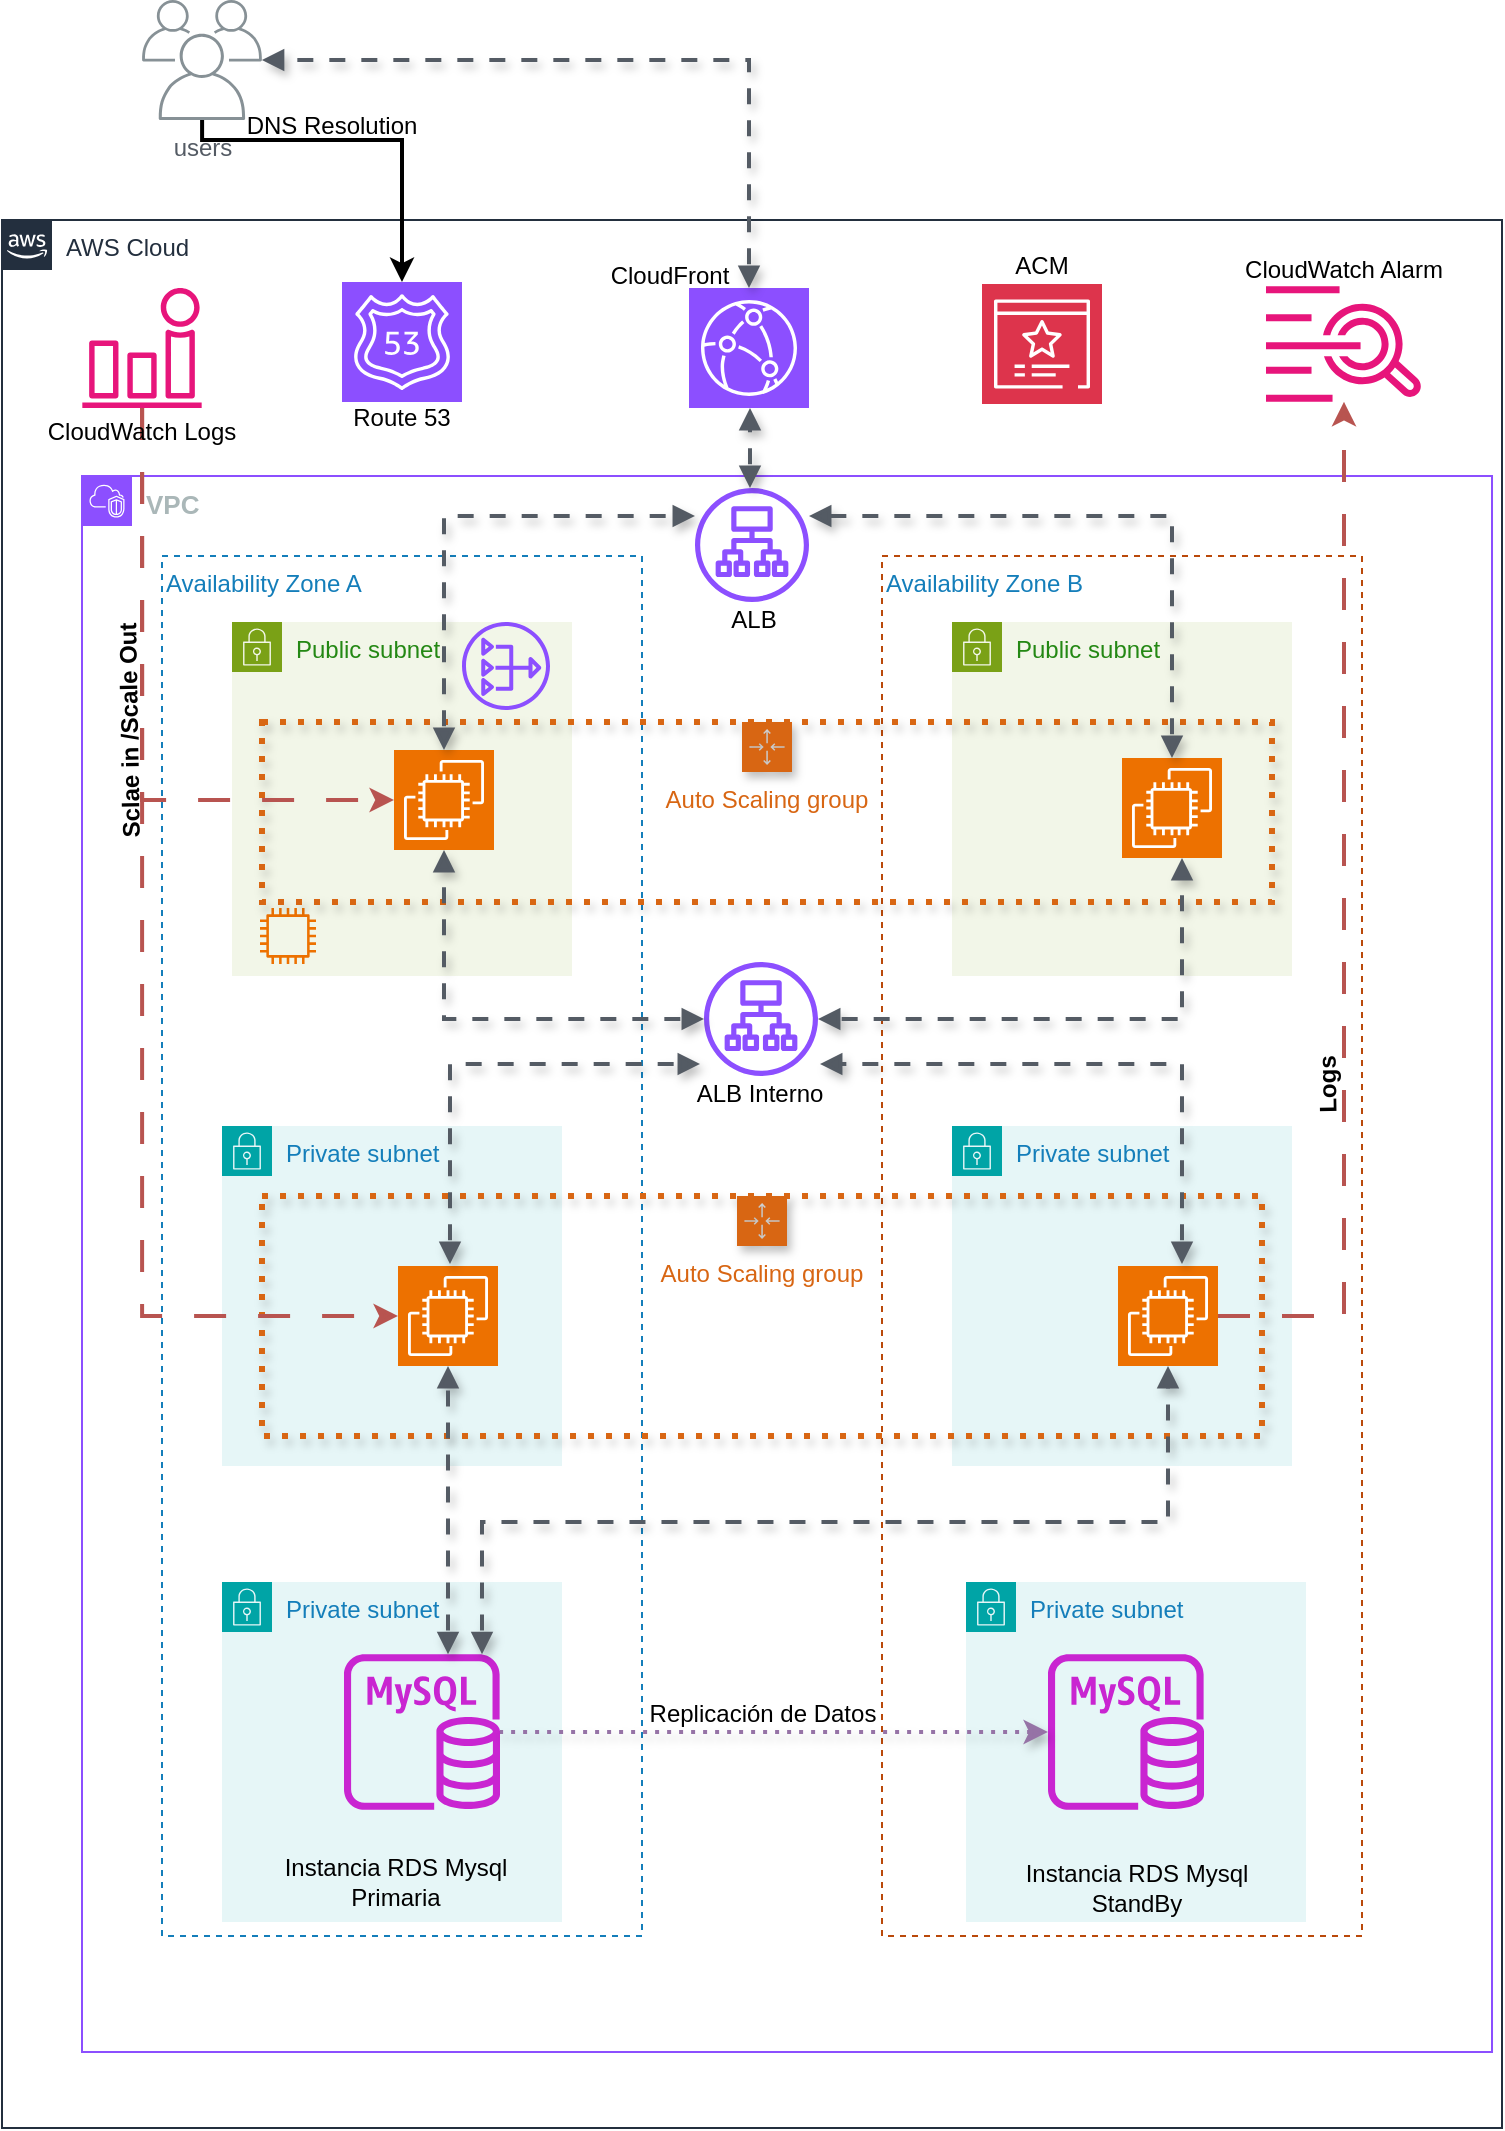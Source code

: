 <mxfile version="28.1.0">
  <diagram name="Página-1" id="0gRsIM0mswjJgPM0nrh0">
    <mxGraphModel dx="1001" dy="558" grid="0" gridSize="10" guides="1" tooltips="1" connect="1" arrows="1" fold="1" page="1" pageScale="1" pageWidth="827" pageHeight="1169" math="0" shadow="0">
      <root>
        <mxCell id="0" />
        <mxCell id="1" parent="0" />
        <mxCell id="GNDBL_RcZU-d034S2G48-1" value="AWS Cloud" style="points=[[0,0],[0.25,0],[0.5,0],[0.75,0],[1,0],[1,0.25],[1,0.5],[1,0.75],[1,1],[0.75,1],[0.5,1],[0.25,1],[0,1],[0,0.75],[0,0.5],[0,0.25]];outlineConnect=0;gradientColor=none;html=1;whiteSpace=wrap;fontSize=12;fontStyle=0;container=1;pointerEvents=0;collapsible=0;recursiveResize=0;shape=mxgraph.aws4.group;grIcon=mxgraph.aws4.group_aws_cloud_alt;strokeColor=#232F3E;fillColor=none;verticalAlign=top;align=left;spacingLeft=30;fontColor=#232F3E;dashed=0;" vertex="1" parent="1">
          <mxGeometry x="50" y="130" width="750" height="954" as="geometry" />
        </mxCell>
        <mxCell id="GNDBL_RcZU-d034S2G48-4" value="&lt;font style=&quot;font-size: 13px;&quot;&gt;&lt;b&gt;VPC&lt;/b&gt;&lt;/font&gt;" style="points=[[0,0],[0.25,0],[0.5,0],[0.75,0],[1,0],[1,0.25],[1,0.5],[1,0.75],[1,1],[0.75,1],[0.5,1],[0.25,1],[0,1],[0,0.75],[0,0.5],[0,0.25]];outlineConnect=0;gradientColor=none;html=1;whiteSpace=wrap;fontSize=12;fontStyle=0;container=1;pointerEvents=0;collapsible=0;recursiveResize=0;shape=mxgraph.aws4.group;grIcon=mxgraph.aws4.group_vpc2;strokeColor=#8C4FFF;fillColor=none;verticalAlign=top;align=left;spacingLeft=30;fontColor=#AAB7B8;dashed=0;" vertex="1" parent="GNDBL_RcZU-d034S2G48-1">
          <mxGeometry x="40" y="128" width="705.003" height="788" as="geometry" />
        </mxCell>
        <mxCell id="GNDBL_RcZU-d034S2G48-5" value="Availability Zone A" style="fillColor=none;strokeColor=#147EBA;dashed=1;verticalAlign=top;fontStyle=0;fontColor=#147EBA;whiteSpace=wrap;html=1;strokeWidth=1;align=left;" vertex="1" parent="GNDBL_RcZU-d034S2G48-4">
          <mxGeometry x="40" y="40" width="240" height="690" as="geometry" />
        </mxCell>
        <mxCell id="GNDBL_RcZU-d034S2G48-7" value="Availability Zone B" style="fillColor=none;strokeColor=#BA490A;dashed=1;verticalAlign=top;fontStyle=0;fontColor=#147EBA;whiteSpace=wrap;html=1;strokeWidth=1;align=left;" vertex="1" parent="GNDBL_RcZU-d034S2G48-4">
          <mxGeometry x="400" y="40" width="240" height="690" as="geometry" />
        </mxCell>
        <mxCell id="GNDBL_RcZU-d034S2G48-8" value="Public subnet" style="points=[[0,0],[0.25,0],[0.5,0],[0.75,0],[1,0],[1,0.25],[1,0.5],[1,0.75],[1,1],[0.75,1],[0.5,1],[0.25,1],[0,1],[0,0.75],[0,0.5],[0,0.25]];outlineConnect=0;gradientColor=none;html=1;whiteSpace=wrap;fontSize=12;fontStyle=0;container=1;pointerEvents=0;collapsible=0;recursiveResize=0;shape=mxgraph.aws4.group;grIcon=mxgraph.aws4.group_security_group;grStroke=0;strokeColor=#7AA116;fillColor=#F2F6E8;verticalAlign=top;align=left;spacingLeft=30;fontColor=#248814;dashed=0;" vertex="1" parent="GNDBL_RcZU-d034S2G48-4">
          <mxGeometry x="75" y="73" width="170" height="177" as="geometry" />
        </mxCell>
        <mxCell id="GNDBL_RcZU-d034S2G48-35" value="" style="sketch=0;points=[[0,0,0],[0.25,0,0],[0.5,0,0],[0.75,0,0],[1,0,0],[0,1,0],[0.25,1,0],[0.5,1,0],[0.75,1,0],[1,1,0],[0,0.25,0],[0,0.5,0],[0,0.75,0],[1,0.25,0],[1,0.5,0],[1,0.75,0]];outlineConnect=0;fontColor=#232F3E;fillColor=#ED7100;strokeColor=#ffffff;dashed=0;verticalLabelPosition=bottom;verticalAlign=top;align=center;html=1;fontSize=12;fontStyle=0;aspect=fixed;shape=mxgraph.aws4.resourceIcon;resIcon=mxgraph.aws4.ec2;" vertex="1" parent="GNDBL_RcZU-d034S2G48-8">
          <mxGeometry x="81" y="64" width="50" height="50" as="geometry" />
        </mxCell>
        <mxCell id="GNDBL_RcZU-d034S2G48-58" value="" style="sketch=0;outlineConnect=0;fontColor=#232F3E;gradientColor=none;fillColor=#ED7100;strokeColor=none;dashed=0;verticalLabelPosition=bottom;verticalAlign=top;align=center;html=1;fontSize=12;fontStyle=0;aspect=fixed;pointerEvents=1;shape=mxgraph.aws4.instance2;" vertex="1" parent="GNDBL_RcZU-d034S2G48-8">
          <mxGeometry x="14" y="143" width="28" height="28" as="geometry" />
        </mxCell>
        <mxCell id="GNDBL_RcZU-d034S2G48-9" value="Public subnet" style="points=[[0,0],[0.25,0],[0.5,0],[0.75,0],[1,0],[1,0.25],[1,0.5],[1,0.75],[1,1],[0.75,1],[0.5,1],[0.25,1],[0,1],[0,0.75],[0,0.5],[0,0.25]];outlineConnect=0;gradientColor=none;html=1;whiteSpace=wrap;fontSize=12;fontStyle=0;container=1;pointerEvents=0;collapsible=0;recursiveResize=0;shape=mxgraph.aws4.group;grIcon=mxgraph.aws4.group_security_group;grStroke=0;strokeColor=#7AA116;fillColor=#F2F6E8;verticalAlign=top;align=left;spacingLeft=30;fontColor=#248814;dashed=0;" vertex="1" parent="GNDBL_RcZU-d034S2G48-4">
          <mxGeometry x="435" y="73" width="170" height="177" as="geometry" />
        </mxCell>
        <mxCell id="GNDBL_RcZU-d034S2G48-36" value="" style="sketch=0;points=[[0,0,0],[0.25,0,0],[0.5,0,0],[0.75,0,0],[1,0,0],[0,1,0],[0.25,1,0],[0.5,1,0],[0.75,1,0],[1,1,0],[0,0.25,0],[0,0.5,0],[0,0.75,0],[1,0.25,0],[1,0.5,0],[1,0.75,0]];outlineConnect=0;fontColor=#232F3E;fillColor=#ED7100;strokeColor=#ffffff;dashed=0;verticalLabelPosition=bottom;verticalAlign=top;align=center;html=1;fontSize=12;fontStyle=0;aspect=fixed;shape=mxgraph.aws4.resourceIcon;resIcon=mxgraph.aws4.ec2;" vertex="1" parent="GNDBL_RcZU-d034S2G48-9">
          <mxGeometry x="85" y="68" width="50" height="50" as="geometry" />
        </mxCell>
        <mxCell id="GNDBL_RcZU-d034S2G48-59" value="Auto Scaling group" style="points=[[0,0],[0.25,0],[0.5,0],[0.75,0],[1,0],[1,0.25],[1,0.5],[1,0.75],[1,1],[0.75,1],[0.5,1],[0.25,1],[0,1],[0,0.75],[0,0.5],[0,0.25]];outlineConnect=0;gradientColor=none;html=1;whiteSpace=wrap;fontSize=12;fontStyle=0;container=1;pointerEvents=0;collapsible=0;recursiveResize=0;shape=mxgraph.aws4.groupCenter;grIcon=mxgraph.aws4.group_auto_scaling_group;grStroke=1;strokeColor=#D86613;fillColor=none;verticalAlign=top;align=center;fontColor=#D86613;dashed=1;spacingTop=25;strokeWidth=3;dashPattern=1 2;shadow=1;" vertex="1" parent="GNDBL_RcZU-d034S2G48-9">
          <mxGeometry x="-345" y="50" width="505" height="90" as="geometry" />
        </mxCell>
        <mxCell id="GNDBL_RcZU-d034S2G48-10" value="Private subnet" style="points=[[0,0],[0.25,0],[0.5,0],[0.75,0],[1,0],[1,0.25],[1,0.5],[1,0.75],[1,1],[0.75,1],[0.5,1],[0.25,1],[0,1],[0,0.75],[0,0.5],[0,0.25]];outlineConnect=0;gradientColor=none;html=1;whiteSpace=wrap;fontSize=12;fontStyle=0;container=1;pointerEvents=0;collapsible=0;recursiveResize=0;shape=mxgraph.aws4.group;grIcon=mxgraph.aws4.group_security_group;grStroke=0;strokeColor=#00A4A6;fillColor=#E6F6F7;verticalAlign=top;align=left;spacingLeft=30;fontColor=#147EBA;dashed=0;" vertex="1" parent="GNDBL_RcZU-d034S2G48-4">
          <mxGeometry x="70" y="325" width="170" height="170" as="geometry" />
        </mxCell>
        <mxCell id="GNDBL_RcZU-d034S2G48-11" value="Private subnet" style="points=[[0,0],[0.25,0],[0.5,0],[0.75,0],[1,0],[1,0.25],[1,0.5],[1,0.75],[1,1],[0.75,1],[0.5,1],[0.25,1],[0,1],[0,0.75],[0,0.5],[0,0.25]];outlineConnect=0;gradientColor=none;html=1;whiteSpace=wrap;fontSize=12;fontStyle=0;container=1;pointerEvents=0;collapsible=0;recursiveResize=0;shape=mxgraph.aws4.group;grIcon=mxgraph.aws4.group_security_group;grStroke=0;strokeColor=#00A4A6;fillColor=#E6F6F7;verticalAlign=top;align=left;spacingLeft=30;fontColor=#147EBA;dashed=0;" vertex="1" parent="GNDBL_RcZU-d034S2G48-4">
          <mxGeometry x="435" y="325" width="170" height="170" as="geometry" />
        </mxCell>
        <mxCell id="GNDBL_RcZU-d034S2G48-12" value="Private subnet" style="points=[[0,0],[0.25,0],[0.5,0],[0.75,0],[1,0],[1,0.25],[1,0.5],[1,0.75],[1,1],[0.75,1],[0.5,1],[0.25,1],[0,1],[0,0.75],[0,0.5],[0,0.25]];outlineConnect=0;gradientColor=none;html=1;whiteSpace=wrap;fontSize=12;fontStyle=0;container=1;pointerEvents=0;collapsible=0;recursiveResize=0;shape=mxgraph.aws4.group;grIcon=mxgraph.aws4.group_security_group;grStroke=0;strokeColor=#00A4A6;fillColor=#E6F6F7;verticalAlign=top;align=left;spacingLeft=30;fontColor=#147EBA;dashed=0;" vertex="1" parent="GNDBL_RcZU-d034S2G48-4">
          <mxGeometry x="70" y="553" width="170" height="170" as="geometry" />
        </mxCell>
        <mxCell id="GNDBL_RcZU-d034S2G48-15" value="" style="sketch=0;outlineConnect=0;fontColor=#232F3E;gradientColor=none;fillColor=#C925D1;strokeColor=none;dashed=0;verticalLabelPosition=bottom;verticalAlign=top;align=center;html=1;fontSize=12;fontStyle=0;aspect=fixed;pointerEvents=1;shape=mxgraph.aws4.rds_mysql_instance;" vertex="1" parent="GNDBL_RcZU-d034S2G48-12">
          <mxGeometry x="61" y="36" width="78" height="78" as="geometry" />
        </mxCell>
        <mxCell id="GNDBL_RcZU-d034S2G48-13" value="Private subnet" style="points=[[0,0],[0.25,0],[0.5,0],[0.75,0],[1,0],[1,0.25],[1,0.5],[1,0.75],[1,1],[0.75,1],[0.5,1],[0.25,1],[0,1],[0,0.75],[0,0.5],[0,0.25]];outlineConnect=0;gradientColor=none;html=1;whiteSpace=wrap;fontSize=12;fontStyle=0;container=1;pointerEvents=0;collapsible=0;recursiveResize=0;shape=mxgraph.aws4.group;grIcon=mxgraph.aws4.group_security_group;grStroke=0;strokeColor=#00A4A6;fillColor=#E6F6F7;verticalAlign=top;align=left;spacingLeft=30;fontColor=#147EBA;dashed=0;" vertex="1" parent="GNDBL_RcZU-d034S2G48-4">
          <mxGeometry x="442" y="553" width="170" height="170" as="geometry" />
        </mxCell>
        <mxCell id="GNDBL_RcZU-d034S2G48-16" value="" style="sketch=0;outlineConnect=0;fontColor=#232F3E;gradientColor=none;fillColor=#C925D1;strokeColor=none;dashed=0;verticalLabelPosition=bottom;verticalAlign=top;align=center;html=1;fontSize=12;fontStyle=0;aspect=fixed;pointerEvents=1;shape=mxgraph.aws4.rds_mysql_instance;" vertex="1" parent="GNDBL_RcZU-d034S2G48-13">
          <mxGeometry x="41" y="36" width="78" height="78" as="geometry" />
        </mxCell>
        <mxCell id="GNDBL_RcZU-d034S2G48-21" value="" style="edgeStyle=orthogonalEdgeStyle;rounded=0;orthogonalLoop=1;jettySize=auto;html=1;dashed=1;dashPattern=1 2;strokeWidth=2;flowAnimation=1;shadow=1;fillColor=#e1d5e7;strokeColor=#9673a6;" edge="1" parent="GNDBL_RcZU-d034S2G48-4" source="GNDBL_RcZU-d034S2G48-15" target="GNDBL_RcZU-d034S2G48-16">
          <mxGeometry relative="1" as="geometry">
            <mxPoint x="358" y="657" as="targetPoint" />
          </mxGeometry>
        </mxCell>
        <mxCell id="GNDBL_RcZU-d034S2G48-23" value="" style="sketch=0;outlineConnect=0;fontColor=#232F3E;gradientColor=none;fillColor=#8C4FFF;strokeColor=none;dashed=0;verticalLabelPosition=bottom;verticalAlign=top;align=center;html=1;fontSize=12;fontStyle=0;aspect=fixed;pointerEvents=1;shape=mxgraph.aws4.nat_gateway;" vertex="1" parent="GNDBL_RcZU-d034S2G48-4">
          <mxGeometry x="190" y="73" width="44" height="44" as="geometry" />
        </mxCell>
        <mxCell id="GNDBL_RcZU-d034S2G48-24" value="" style="sketch=0;outlineConnect=0;fontColor=#232F3E;gradientColor=none;fillColor=#8C4FFF;strokeColor=none;dashed=0;verticalLabelPosition=bottom;verticalAlign=top;align=center;html=1;fontSize=12;fontStyle=0;aspect=fixed;pointerEvents=1;shape=mxgraph.aws4.application_load_balancer;" vertex="1" parent="GNDBL_RcZU-d034S2G48-4">
          <mxGeometry x="306.5" y="6" width="57" height="57" as="geometry" />
        </mxCell>
        <mxCell id="GNDBL_RcZU-d034S2G48-25" value="" style="sketch=0;outlineConnect=0;fontColor=#232F3E;gradientColor=none;fillColor=#8C4FFF;strokeColor=none;dashed=0;verticalLabelPosition=bottom;verticalAlign=top;align=center;html=1;fontSize=12;fontStyle=0;aspect=fixed;pointerEvents=1;shape=mxgraph.aws4.application_load_balancer;" vertex="1" parent="GNDBL_RcZU-d034S2G48-4">
          <mxGeometry x="311" y="243" width="57" height="57" as="geometry" />
        </mxCell>
        <mxCell id="GNDBL_RcZU-d034S2G48-26" value="Instancia RDS Mysql Primaria" style="text;html=1;align=center;verticalAlign=middle;whiteSpace=wrap;rounded=0;" vertex="1" parent="GNDBL_RcZU-d034S2G48-4">
          <mxGeometry x="97" y="688" width="120" height="30" as="geometry" />
        </mxCell>
        <mxCell id="GNDBL_RcZU-d034S2G48-27" value="Instancia RDS Mysql StandBy" style="text;html=1;align=center;verticalAlign=middle;whiteSpace=wrap;rounded=0;" vertex="1" parent="GNDBL_RcZU-d034S2G48-4">
          <mxGeometry x="470" y="691" width="115" height="30" as="geometry" />
        </mxCell>
        <mxCell id="GNDBL_RcZU-d034S2G48-28" value="Replicación de Datos" style="text;html=1;align=center;verticalAlign=middle;whiteSpace=wrap;rounded=0;" vertex="1" parent="GNDBL_RcZU-d034S2G48-4">
          <mxGeometry x="278" y="603.5" width="125" height="30" as="geometry" />
        </mxCell>
        <mxCell id="GNDBL_RcZU-d034S2G48-29" value="Auto Scaling group" style="points=[[0,0],[0.25,0],[0.5,0],[0.75,0],[1,0],[1,0.25],[1,0.5],[1,0.75],[1,1],[0.75,1],[0.5,1],[0.25,1],[0,1],[0,0.75],[0,0.5],[0,0.25]];outlineConnect=0;gradientColor=none;html=1;whiteSpace=wrap;fontSize=12;fontStyle=0;container=1;pointerEvents=0;collapsible=0;recursiveResize=0;shape=mxgraph.aws4.groupCenter;grIcon=mxgraph.aws4.group_auto_scaling_group;grStroke=1;strokeColor=#D86613;fillColor=none;verticalAlign=top;align=center;fontColor=#D86613;dashed=1;spacingTop=25;strokeWidth=3;dashPattern=1 2;shadow=1;" vertex="1" parent="GNDBL_RcZU-d034S2G48-4">
          <mxGeometry x="90" y="360" width="500" height="120" as="geometry" />
        </mxCell>
        <mxCell id="GNDBL_RcZU-d034S2G48-33" value="" style="sketch=0;points=[[0,0,0],[0.25,0,0],[0.5,0,0],[0.75,0,0],[1,0,0],[0,1,0],[0.25,1,0],[0.5,1,0],[0.75,1,0],[1,1,0],[0,0.25,0],[0,0.5,0],[0,0.75,0],[1,0.25,0],[1,0.5,0],[1,0.75,0]];outlineConnect=0;fontColor=#232F3E;fillColor=#ED7100;strokeColor=#ffffff;dashed=0;verticalLabelPosition=bottom;verticalAlign=top;align=center;html=1;fontSize=12;fontStyle=0;aspect=fixed;shape=mxgraph.aws4.resourceIcon;resIcon=mxgraph.aws4.ec2;strokeWidth=1;" vertex="1" parent="GNDBL_RcZU-d034S2G48-29">
          <mxGeometry x="68" y="35" width="50" height="50" as="geometry" />
        </mxCell>
        <mxCell id="GNDBL_RcZU-d034S2G48-34" value="" style="sketch=0;points=[[0,0,0],[0.25,0,0],[0.5,0,0],[0.75,0,0],[1,0,0],[0,1,0],[0.25,1,0],[0.5,1,0],[0.75,1,0],[1,1,0],[0,0.25,0],[0,0.5,0],[0,0.75,0],[1,0.25,0],[1,0.5,0],[1,0.75,0]];outlineConnect=0;fontColor=#232F3E;fillColor=#ED7100;strokeColor=#ffffff;dashed=0;verticalLabelPosition=bottom;verticalAlign=top;align=center;html=1;fontSize=12;fontStyle=0;aspect=fixed;shape=mxgraph.aws4.resourceIcon;resIcon=mxgraph.aws4.ec2;" vertex="1" parent="GNDBL_RcZU-d034S2G48-29">
          <mxGeometry x="428" y="35" width="50" height="50" as="geometry" />
        </mxCell>
        <mxCell id="GNDBL_RcZU-d034S2G48-41" value="" style="edgeStyle=orthogonalEdgeStyle;html=1;endArrow=block;elbow=vertical;startArrow=block;startFill=1;endFill=1;strokeColor=#545B64;rounded=0;entryX=0.5;entryY=1;entryDx=0;entryDy=0;entryPerimeter=0;strokeWidth=2;flowAnimation=1;shadow=1;" edge="1" parent="GNDBL_RcZU-d034S2G48-4" source="GNDBL_RcZU-d034S2G48-15" target="GNDBL_RcZU-d034S2G48-33">
          <mxGeometry width="100" relative="1" as="geometry">
            <mxPoint x="117" y="523" as="sourcePoint" />
            <mxPoint x="217" y="523" as="targetPoint" />
            <Array as="points">
              <mxPoint x="183" y="542" />
              <mxPoint x="183" y="542" />
            </Array>
          </mxGeometry>
        </mxCell>
        <mxCell id="GNDBL_RcZU-d034S2G48-42" value="" style="edgeStyle=orthogonalEdgeStyle;html=1;endArrow=block;elbow=vertical;startArrow=block;startFill=1;endFill=1;strokeColor=#545B64;rounded=0;entryX=0.5;entryY=1;entryDx=0;entryDy=0;entryPerimeter=0;strokeWidth=2;flowAnimation=1;shadow=1;" edge="1" parent="GNDBL_RcZU-d034S2G48-4" source="GNDBL_RcZU-d034S2G48-15" target="GNDBL_RcZU-d034S2G48-34">
          <mxGeometry width="100" relative="1" as="geometry">
            <mxPoint x="334.5" y="617" as="sourcePoint" />
            <mxPoint x="334.5" y="473" as="targetPoint" />
            <Array as="points">
              <mxPoint x="200" y="523" />
              <mxPoint x="543" y="523" />
            </Array>
          </mxGeometry>
        </mxCell>
        <mxCell id="GNDBL_RcZU-d034S2G48-48" value="" style="edgeStyle=orthogonalEdgeStyle;html=1;endArrow=block;elbow=vertical;startArrow=block;startFill=1;endFill=1;strokeColor=#545B64;rounded=0;strokeWidth=2;flowAnimation=1;shadow=1;exitX=0.5;exitY=0;exitDx=0;exitDy=0;exitPerimeter=0;" edge="1" parent="GNDBL_RcZU-d034S2G48-4" source="GNDBL_RcZU-d034S2G48-35" target="GNDBL_RcZU-d034S2G48-24">
          <mxGeometry width="100" relative="1" as="geometry">
            <mxPoint x="154.5" y="137" as="sourcePoint" />
            <mxPoint x="154.5" y="-7" as="targetPoint" />
            <Array as="points">
              <mxPoint x="181" y="20" />
            </Array>
          </mxGeometry>
        </mxCell>
        <mxCell id="GNDBL_RcZU-d034S2G48-49" value="" style="edgeStyle=orthogonalEdgeStyle;html=1;endArrow=block;elbow=vertical;startArrow=block;startFill=1;endFill=1;strokeColor=#545B64;rounded=0;strokeWidth=2;flowAnimation=1;shadow=1;exitX=0.5;exitY=0;exitDx=0;exitDy=0;exitPerimeter=0;" edge="1" parent="GNDBL_RcZU-d034S2G48-4" source="GNDBL_RcZU-d034S2G48-36" target="GNDBL_RcZU-d034S2G48-24">
          <mxGeometry width="100" relative="1" as="geometry">
            <mxPoint x="509" y="132" as="sourcePoint" />
            <mxPoint x="509" y="-12" as="targetPoint" />
            <Array as="points">
              <mxPoint x="545" y="20" />
            </Array>
          </mxGeometry>
        </mxCell>
        <mxCell id="GNDBL_RcZU-d034S2G48-69" value="Sclae in /Scale Out" style="text;html=1;align=center;verticalAlign=middle;whiteSpace=wrap;rounded=0;rotation=-91;fontStyle=1" vertex="1" parent="GNDBL_RcZU-d034S2G48-4">
          <mxGeometry x="-36" y="102" width="120" height="50" as="geometry" />
        </mxCell>
        <mxCell id="GNDBL_RcZU-d034S2G48-70" value="Logs" style="text;html=1;align=center;verticalAlign=middle;whiteSpace=wrap;rounded=0;rotation=-91;fontStyle=1" vertex="1" parent="GNDBL_RcZU-d034S2G48-4">
          <mxGeometry x="563.003" y="278.997" width="120" height="50" as="geometry" />
        </mxCell>
        <mxCell id="GNDBL_RcZU-d034S2G48-71" value="ALB Interno" style="text;html=1;align=center;verticalAlign=middle;whiteSpace=wrap;rounded=0;" vertex="1" parent="GNDBL_RcZU-d034S2G48-4">
          <mxGeometry x="279" y="294" width="120" height="30" as="geometry" />
        </mxCell>
        <mxCell id="GNDBL_RcZU-d034S2G48-73" value="ALB" style="text;html=1;align=center;verticalAlign=middle;whiteSpace=wrap;rounded=0;" vertex="1" parent="GNDBL_RcZU-d034S2G48-4">
          <mxGeometry x="276" y="57" width="120" height="30" as="geometry" />
        </mxCell>
        <mxCell id="GNDBL_RcZU-d034S2G48-46" value="" style="edgeStyle=orthogonalEdgeStyle;html=1;endArrow=block;elbow=vertical;startArrow=block;startFill=1;endFill=1;strokeColor=#545B64;rounded=0;strokeWidth=2;flowAnimation=1;shadow=1;" edge="1" parent="GNDBL_RcZU-d034S2G48-4" source="GNDBL_RcZU-d034S2G48-25" target="GNDBL_RcZU-d034S2G48-36">
          <mxGeometry width="100" relative="1" as="geometry">
            <mxPoint x="507.5" y="331" as="sourcePoint" />
            <mxPoint x="550" y="202" as="targetPoint" />
            <Array as="points">
              <mxPoint x="550" y="272" />
            </Array>
          </mxGeometry>
        </mxCell>
        <mxCell id="GNDBL_RcZU-d034S2G48-45" value="" style="edgeStyle=orthogonalEdgeStyle;html=1;endArrow=block;elbow=vertical;startArrow=block;startFill=1;endFill=1;strokeColor=#545B64;rounded=0;strokeWidth=2;flowAnimation=1;shadow=1;entryX=0.5;entryY=1;entryDx=0;entryDy=0;entryPerimeter=0;" edge="1" parent="GNDBL_RcZU-d034S2G48-4" source="GNDBL_RcZU-d034S2G48-25" target="GNDBL_RcZU-d034S2G48-35">
          <mxGeometry width="100" relative="1" as="geometry">
            <mxPoint x="159.5" y="332" as="sourcePoint" />
            <mxPoint x="159.5" y="188" as="targetPoint" />
          </mxGeometry>
        </mxCell>
        <mxCell id="GNDBL_RcZU-d034S2G48-79" value="" style="edgeStyle=orthogonalEdgeStyle;html=1;endArrow=block;elbow=vertical;startArrow=block;startFill=1;endFill=1;strokeColor=#545B64;rounded=0;entryX=0.25;entryY=0;entryDx=0;entryDy=0;strokeWidth=2;flowAnimation=1;shadow=1;" edge="1" parent="GNDBL_RcZU-d034S2G48-4" target="GNDBL_RcZU-d034S2G48-71">
          <mxGeometry width="100" relative="1" as="geometry">
            <mxPoint x="184" y="394" as="sourcePoint" />
            <mxPoint x="184" y="250" as="targetPoint" />
            <Array as="points">
              <mxPoint x="184" y="294" />
            </Array>
          </mxGeometry>
        </mxCell>
        <mxCell id="GNDBL_RcZU-d034S2G48-81" value="" style="edgeStyle=orthogonalEdgeStyle;html=1;endArrow=block;elbow=vertical;startArrow=block;startFill=1;endFill=1;strokeColor=#545B64;rounded=0;entryX=0.75;entryY=0;entryDx=0;entryDy=0;strokeWidth=2;flowAnimation=1;shadow=1;" edge="1" parent="GNDBL_RcZU-d034S2G48-4" target="GNDBL_RcZU-d034S2G48-71">
          <mxGeometry width="100" relative="1" as="geometry">
            <mxPoint x="550" y="394" as="sourcePoint" />
            <mxPoint x="550" y="250" as="targetPoint" />
            <Array as="points">
              <mxPoint x="550" y="294" />
            </Array>
          </mxGeometry>
        </mxCell>
        <mxCell id="GNDBL_RcZU-d034S2G48-47" value="" style="sketch=0;points=[[0,0,0],[0.25,0,0],[0.5,0,0],[0.75,0,0],[1,0,0],[0,1,0],[0.25,1,0],[0.5,1,0],[0.75,1,0],[1,1,0],[0,0.25,0],[0,0.5,0],[0,0.75,0],[1,0.25,0],[1,0.5,0],[1,0.75,0]];outlineConnect=0;fontColor=#232F3E;fillColor=#8C4FFF;strokeColor=#ffffff;dashed=0;verticalLabelPosition=bottom;verticalAlign=top;align=center;html=1;fontSize=12;fontStyle=0;aspect=fixed;shape=mxgraph.aws4.resourceIcon;resIcon=mxgraph.aws4.cloudfront;" vertex="1" parent="GNDBL_RcZU-d034S2G48-1">
          <mxGeometry x="343.5" y="34" width="60" height="60" as="geometry" />
        </mxCell>
        <mxCell id="GNDBL_RcZU-d034S2G48-53" value="" style="sketch=0;points=[[0,0,0],[0.25,0,0],[0.5,0,0],[0.75,0,0],[1,0,0],[0,1,0],[0.25,1,0],[0.5,1,0],[0.75,1,0],[1,1,0],[0,0.25,0],[0,0.5,0],[0,0.75,0],[1,0.25,0],[1,0.5,0],[1,0.75,0]];outlineConnect=0;fontColor=#232F3E;fillColor=#8C4FFF;strokeColor=#ffffff;dashed=0;verticalLabelPosition=bottom;verticalAlign=top;align=center;html=1;fontSize=12;fontStyle=0;aspect=fixed;shape=mxgraph.aws4.resourceIcon;resIcon=mxgraph.aws4.route_53;" vertex="1" parent="GNDBL_RcZU-d034S2G48-1">
          <mxGeometry x="170" y="31" width="60" height="60" as="geometry" />
        </mxCell>
        <mxCell id="GNDBL_RcZU-d034S2G48-56" value="" style="sketch=0;points=[[0,0,0],[0.25,0,0],[0.5,0,0],[0.75,0,0],[1,0,0],[0,1,0],[0.25,1,0],[0.5,1,0],[0.75,1,0],[1,1,0],[0,0.25,0],[0,0.5,0],[0,0.75,0],[1,0.25,0],[1,0.5,0],[1,0.75,0]];outlineConnect=0;fontColor=#232F3E;fillColor=#DD344C;strokeColor=#ffffff;dashed=0;verticalLabelPosition=bottom;verticalAlign=top;align=center;html=1;fontSize=12;fontStyle=0;aspect=fixed;shape=mxgraph.aws4.resourceIcon;resIcon=mxgraph.aws4.certificate_manager_3;" vertex="1" parent="GNDBL_RcZU-d034S2G48-1">
          <mxGeometry x="490" y="32" width="60" height="60" as="geometry" />
        </mxCell>
        <mxCell id="GNDBL_RcZU-d034S2G48-57" value="" style="sketch=0;outlineConnect=0;fontColor=#232F3E;gradientColor=none;fillColor=#E7157B;strokeColor=none;dashed=0;verticalLabelPosition=bottom;verticalAlign=top;align=center;html=1;fontSize=12;fontStyle=0;aspect=fixed;pointerEvents=1;shape=mxgraph.aws4.alarm;" vertex="1" parent="GNDBL_RcZU-d034S2G48-1">
          <mxGeometry x="40" y="34" width="60" height="60" as="geometry" />
        </mxCell>
        <mxCell id="GNDBL_RcZU-d034S2G48-62" value="" style="sketch=0;outlineConnect=0;fontColor=#232F3E;gradientColor=none;fillColor=#E7157B;strokeColor=none;dashed=0;verticalLabelPosition=bottom;verticalAlign=top;align=center;html=1;fontSize=12;fontStyle=0;aspect=fixed;pointerEvents=1;shape=mxgraph.aws4.cloudwatch_logs;" vertex="1" parent="GNDBL_RcZU-d034S2G48-1">
          <mxGeometry x="632" y="33" width="78" height="58" as="geometry" />
        </mxCell>
        <mxCell id="GNDBL_RcZU-d034S2G48-63" style="edgeStyle=orthogonalEdgeStyle;rounded=0;orthogonalLoop=1;jettySize=auto;html=1;fillColor=#f8cecc;strokeColor=#b85450;dashed=1;dashPattern=8 8;strokeWidth=2;" edge="1" parent="GNDBL_RcZU-d034S2G48-1" source="GNDBL_RcZU-d034S2G48-34" target="GNDBL_RcZU-d034S2G48-62">
          <mxGeometry relative="1" as="geometry" />
        </mxCell>
        <mxCell id="GNDBL_RcZU-d034S2G48-67" style="edgeStyle=orthogonalEdgeStyle;rounded=0;orthogonalLoop=1;jettySize=auto;html=1;entryX=0;entryY=0.5;entryDx=0;entryDy=0;entryPerimeter=0;fillColor=#f8cecc;strokeColor=#b85450;dashed=1;dashPattern=8 8;strokeWidth=2;" edge="1" parent="GNDBL_RcZU-d034S2G48-1" source="GNDBL_RcZU-d034S2G48-57" target="GNDBL_RcZU-d034S2G48-35">
          <mxGeometry relative="1" as="geometry">
            <Array as="points">
              <mxPoint x="70" y="290" />
            </Array>
          </mxGeometry>
        </mxCell>
        <mxCell id="GNDBL_RcZU-d034S2G48-68" style="edgeStyle=orthogonalEdgeStyle;rounded=0;orthogonalLoop=1;jettySize=auto;html=1;entryX=0;entryY=0.5;entryDx=0;entryDy=0;entryPerimeter=0;fillColor=#f8cecc;strokeColor=#b85450;dashed=1;dashPattern=8 8;strokeWidth=2;" edge="1" parent="GNDBL_RcZU-d034S2G48-1" source="GNDBL_RcZU-d034S2G48-57" target="GNDBL_RcZU-d034S2G48-33">
          <mxGeometry relative="1" as="geometry">
            <Array as="points">
              <mxPoint x="70" y="548" />
            </Array>
          </mxGeometry>
        </mxCell>
        <mxCell id="GNDBL_RcZU-d034S2G48-74" value="CloudWatch Alarm" style="text;html=1;align=center;verticalAlign=middle;whiteSpace=wrap;rounded=0;" vertex="1" parent="GNDBL_RcZU-d034S2G48-1">
          <mxGeometry x="611" y="10" width="120" height="30" as="geometry" />
        </mxCell>
        <mxCell id="GNDBL_RcZU-d034S2G48-75" value="ACM" style="text;html=1;align=center;verticalAlign=middle;whiteSpace=wrap;rounded=0;" vertex="1" parent="GNDBL_RcZU-d034S2G48-1">
          <mxGeometry x="460" y="8" width="120" height="30" as="geometry" />
        </mxCell>
        <mxCell id="GNDBL_RcZU-d034S2G48-76" value="CloudFront" style="text;html=1;align=center;verticalAlign=middle;whiteSpace=wrap;rounded=0;" vertex="1" parent="GNDBL_RcZU-d034S2G48-1">
          <mxGeometry x="274" y="13" width="120" height="30" as="geometry" />
        </mxCell>
        <mxCell id="GNDBL_RcZU-d034S2G48-77" value="Route 53" style="text;html=1;align=center;verticalAlign=middle;whiteSpace=wrap;rounded=0;" vertex="1" parent="GNDBL_RcZU-d034S2G48-1">
          <mxGeometry x="140" y="84" width="120" height="30" as="geometry" />
        </mxCell>
        <mxCell id="GNDBL_RcZU-d034S2G48-78" value="CloudWatch Logs" style="text;html=1;align=center;verticalAlign=middle;whiteSpace=wrap;rounded=0;" vertex="1" parent="GNDBL_RcZU-d034S2G48-1">
          <mxGeometry x="10" y="91" width="120" height="30" as="geometry" />
        </mxCell>
        <mxCell id="GNDBL_RcZU-d034S2G48-55" style="edgeStyle=orthogonalEdgeStyle;rounded=0;orthogonalLoop=1;jettySize=auto;html=1;strokeWidth=2;" edge="1" parent="1" source="GNDBL_RcZU-d034S2G48-22" target="GNDBL_RcZU-d034S2G48-53">
          <mxGeometry relative="1" as="geometry">
            <Array as="points">
              <mxPoint x="150" y="90" />
              <mxPoint x="250" y="90" />
            </Array>
          </mxGeometry>
        </mxCell>
        <mxCell id="GNDBL_RcZU-d034S2G48-22" value="users" style="sketch=0;outlineConnect=0;gradientColor=none;fontColor=#545B64;strokeColor=none;fillColor=#879196;dashed=0;verticalLabelPosition=bottom;verticalAlign=top;align=center;html=1;fontSize=12;fontStyle=0;aspect=fixed;shape=mxgraph.aws4.illustration_users;pointerEvents=1" vertex="1" parent="1">
          <mxGeometry x="120" y="20" width="60" height="60" as="geometry" />
        </mxCell>
        <mxCell id="GNDBL_RcZU-d034S2G48-52" value="" style="edgeStyle=orthogonalEdgeStyle;html=1;endArrow=block;elbow=vertical;startArrow=block;startFill=1;endFill=1;strokeColor=#545B64;rounded=0;strokeWidth=2;flowAnimation=1;shadow=1;" edge="1" parent="1">
          <mxGeometry width="100" relative="1" as="geometry">
            <mxPoint x="424" y="264" as="sourcePoint" />
            <mxPoint x="424" y="224" as="targetPoint" />
          </mxGeometry>
        </mxCell>
        <mxCell id="GNDBL_RcZU-d034S2G48-54" value="" style="edgeStyle=orthogonalEdgeStyle;html=1;endArrow=block;elbow=vertical;startArrow=block;startFill=1;endFill=1;strokeColor=#545B64;rounded=0;strokeWidth=2;flowAnimation=1;shadow=1;exitX=0.5;exitY=0;exitDx=0;exitDy=0;exitPerimeter=0;" edge="1" parent="1" source="GNDBL_RcZU-d034S2G48-47" target="GNDBL_RcZU-d034S2G48-22">
          <mxGeometry width="100" relative="1" as="geometry">
            <mxPoint x="200" y="174" as="sourcePoint" />
            <mxPoint x="240" y="50" as="targetPoint" />
            <Array as="points">
              <mxPoint x="424" y="50" />
            </Array>
          </mxGeometry>
        </mxCell>
        <mxCell id="GNDBL_RcZU-d034S2G48-82" value="DNS Resolution" style="text;html=1;align=center;verticalAlign=middle;whiteSpace=wrap;rounded=0;" vertex="1" parent="1">
          <mxGeometry x="155" y="68" width="120" height="30" as="geometry" />
        </mxCell>
      </root>
    </mxGraphModel>
  </diagram>
</mxfile>
